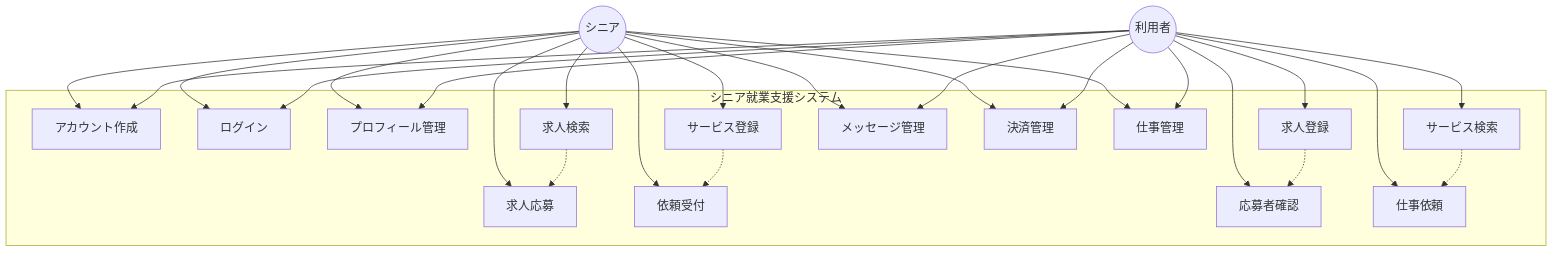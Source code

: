 graph TD
    %% アクター
    Senior((シニア))
    User((利用者))

    %% システム境界
    subgraph "シニア就業支援システム"
        %% 共通ユースケース
        UC1["アカウント作成"]
        UC2["ログイン"]
        UC3["プロフィール管理"]

        %% シニア特有のユースケース
        UC4["求人検索"]
        UC5["求人応募"]
        UC6["サービス登録"]
        UC7["依頼受付"]

        %% 利用者特有のユースケース
        UC8["求人登録"]
        UC9["応募者確認"]
        UC10["サービス検索"]
        UC11["仕事依頼"]

        %% 共通ユースケース
        UC12["メッセージ管理"]
        UC13["決済管理"]
        UC14["仕事管理"]
    end

    %% 関係性
    Senior --> UC1
    Senior --> UC2
    Senior --> UC3
    Senior --> UC4
    Senior --> UC5
    Senior --> UC6
    Senior --> UC7
    Senior --> UC12
    Senior --> UC13
    Senior --> UC14

    User --> UC1
    User --> UC2
    User --> UC3
    User --> UC8
    User --> UC9
    User --> UC10
    User --> UC11
    User --> UC12
    User --> UC13
    User --> UC14

    %% 関連
    UC4 -.-> UC5
    UC10 -.-> UC11
    UC8 -.-> UC9
    UC6 -.-> UC7
